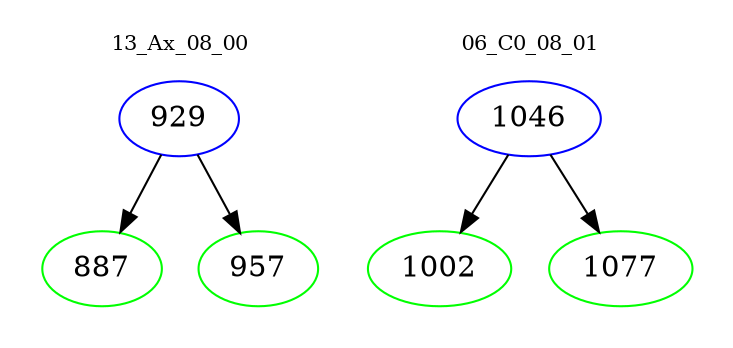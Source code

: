 digraph{
subgraph cluster_0 {
color = white
label = "13_Ax_08_00";
fontsize=10;
T0_929 [label="929", color="blue"]
T0_929 -> T0_887 [color="black"]
T0_887 [label="887", color="green"]
T0_929 -> T0_957 [color="black"]
T0_957 [label="957", color="green"]
}
subgraph cluster_1 {
color = white
label = "06_C0_08_01";
fontsize=10;
T1_1046 [label="1046", color="blue"]
T1_1046 -> T1_1002 [color="black"]
T1_1002 [label="1002", color="green"]
T1_1046 -> T1_1077 [color="black"]
T1_1077 [label="1077", color="green"]
}
}
